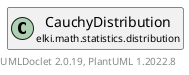 @startuml
    remove .*\.(Instance|Par|Parameterizer|Factory)$
    set namespaceSeparator none
    hide empty fields
    hide empty methods

    class "<size:14>CauchyDistribution.Par\n<size:10>elki.math.statistics.distribution" as elki.math.statistics.distribution.CauchyDistribution.Par [[CauchyDistribution.Par.html]] {
        {static} +SHAPE_ID: OptionID
        ~location: double
        ~shape: double
        +configure(Parameterization): void
        +make(): CauchyDistribution
    }

    interface "<size:14>Distribution.Parameterizer\n<size:10>elki.math.statistics.distribution" as elki.math.statistics.distribution.Distribution.Parameterizer [[Distribution.Parameterizer.html]]
    class "<size:14>CauchyDistribution\n<size:10>elki.math.statistics.distribution" as elki.math.statistics.distribution.CauchyDistribution [[CauchyDistribution.html]]

    elki.math.statistics.distribution.Distribution.Parameterizer <|.. elki.math.statistics.distribution.CauchyDistribution.Par
    elki.math.statistics.distribution.CauchyDistribution +-- elki.math.statistics.distribution.CauchyDistribution.Par

    center footer UMLDoclet 2.0.19, PlantUML 1.2022.8
@enduml
